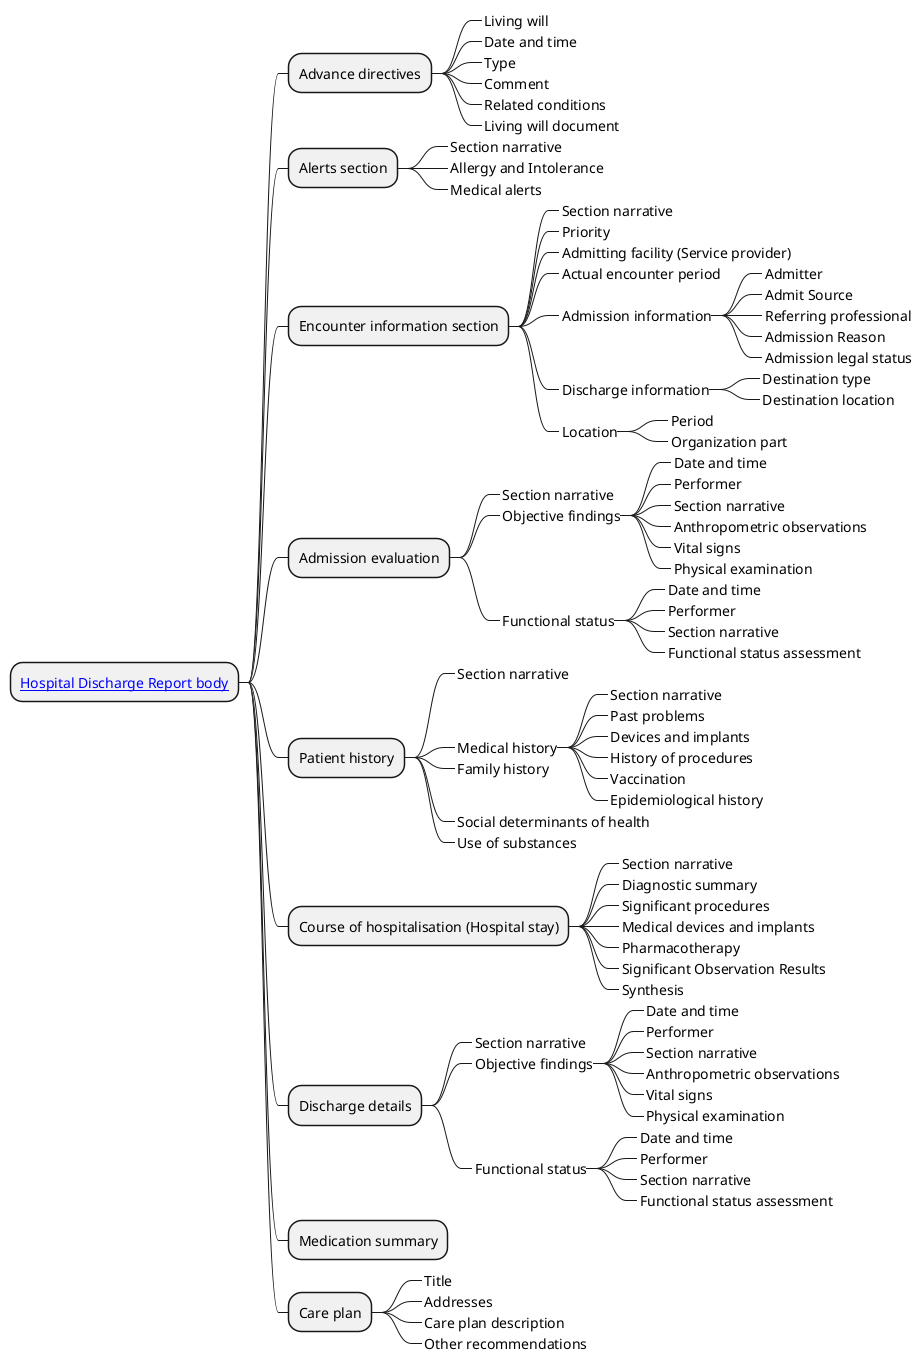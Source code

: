 PlantUML

@startmindmap
skinparam topurl StructureDefinition-
* [[EHDSHospitalDischargeReportBody.html Hospital Discharge Report body]]
** Advance directives
***_ Living will
***_ Date and time
***_ Type
***_ Comment
***_ Related conditions
***_ Living will document
** Alerts section
***_ Section narrative
***_ Allergy and Intolerance
***_ Medical alerts
** Encounter information section
***_ Section narrative
***_ Priority
***_ Admitting facility (Service provider)
***_ Actual encounter period
***_ Admission information
****_ Admitter
****_ Admit Source
****_ Referring professional
****_ Admission Reason
****_ Admission legal status
***_ Discharge information
****_ Destination type
****_ Destination location
***_ Location
****_ Period
****_ Organization part

** Admission evaluation
***_ Section narrative
***_ Objective findings
****_ Date and time
****_ Performer
****_ Section narrative
****_ Anthropometric observations
****_ Vital signs
****_ Physical examination
***_ Functional status
****_ Date and time
****_ Performer
****_ Section narrative
****_ Functional status assessment
** Patient history
***_ Section narrative
***_ Medical history
****_ Section narrative
****_ Past problems
****_ Devices and implants
****_ History of procedures
****_ Vaccination
****_ Epidemiological history
***_ Family history
***_ Social determinants of health
***_ Use of substances
** Course of hospitalisation (Hospital stay)
***_ Section narrative
***_ Diagnostic summary
***_ Significant procedures
***_ Medical devices and implants
***_ Pharmacotherapy
***_ Significant Observation Results
***_ Synthesis
** Discharge details
***_ Section narrative
***_ Objective findings
****_ Date and time
****_ Performer
****_ Section narrative
****_ Anthropometric observations
****_ Vital signs
****_ Physical examination
***_ Functional status
****_ Date and time
****_ Performer
****_ Section narrative
****_ Functional status assessment
** Medication summary
** Care plan
***_ Title
***_ Addresses
***_ Care plan description
***_ Other recommendations
@endmindmap